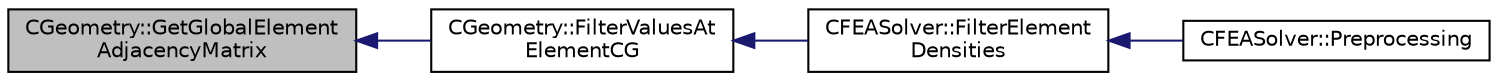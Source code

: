 digraph "CGeometry::GetGlobalElementAdjacencyMatrix"
{
  edge [fontname="Helvetica",fontsize="10",labelfontname="Helvetica",labelfontsize="10"];
  node [fontname="Helvetica",fontsize="10",shape=record];
  rankdir="LR";
  Node585 [label="CGeometry::GetGlobalElement\lAdjacencyMatrix",height=0.2,width=0.4,color="black", fillcolor="grey75", style="filled", fontcolor="black"];
  Node585 -> Node586 [dir="back",color="midnightblue",fontsize="10",style="solid",fontname="Helvetica"];
  Node586 [label="CGeometry::FilterValuesAt\lElementCG",height=0.2,width=0.4,color="black", fillcolor="white", style="filled",URL="$class_c_geometry.html#a02e1d354b9cd4b52304db5f01b65e8cd",tooltip="Filter values given at the element CG by performing a weighted average over a radial neighbourhood..."];
  Node586 -> Node587 [dir="back",color="midnightblue",fontsize="10",style="solid",fontname="Helvetica"];
  Node587 [label="CFEASolver::FilterElement\lDensities",height=0.2,width=0.4,color="black", fillcolor="white", style="filled",URL="$class_c_f_e_a_solver.html#a70b05ab2f9575ac11448cf1f52ebcc9e",tooltip="Filter the density field for topology optimization applications. "];
  Node587 -> Node588 [dir="back",color="midnightblue",fontsize="10",style="solid",fontname="Helvetica"];
  Node588 [label="CFEASolver::Preprocessing",height=0.2,width=0.4,color="black", fillcolor="white", style="filled",URL="$class_c_f_e_a_solver.html#a2171424e52ccd32f17bcbd4972b1fe15",tooltip="Set residuals to zero. "];
}
